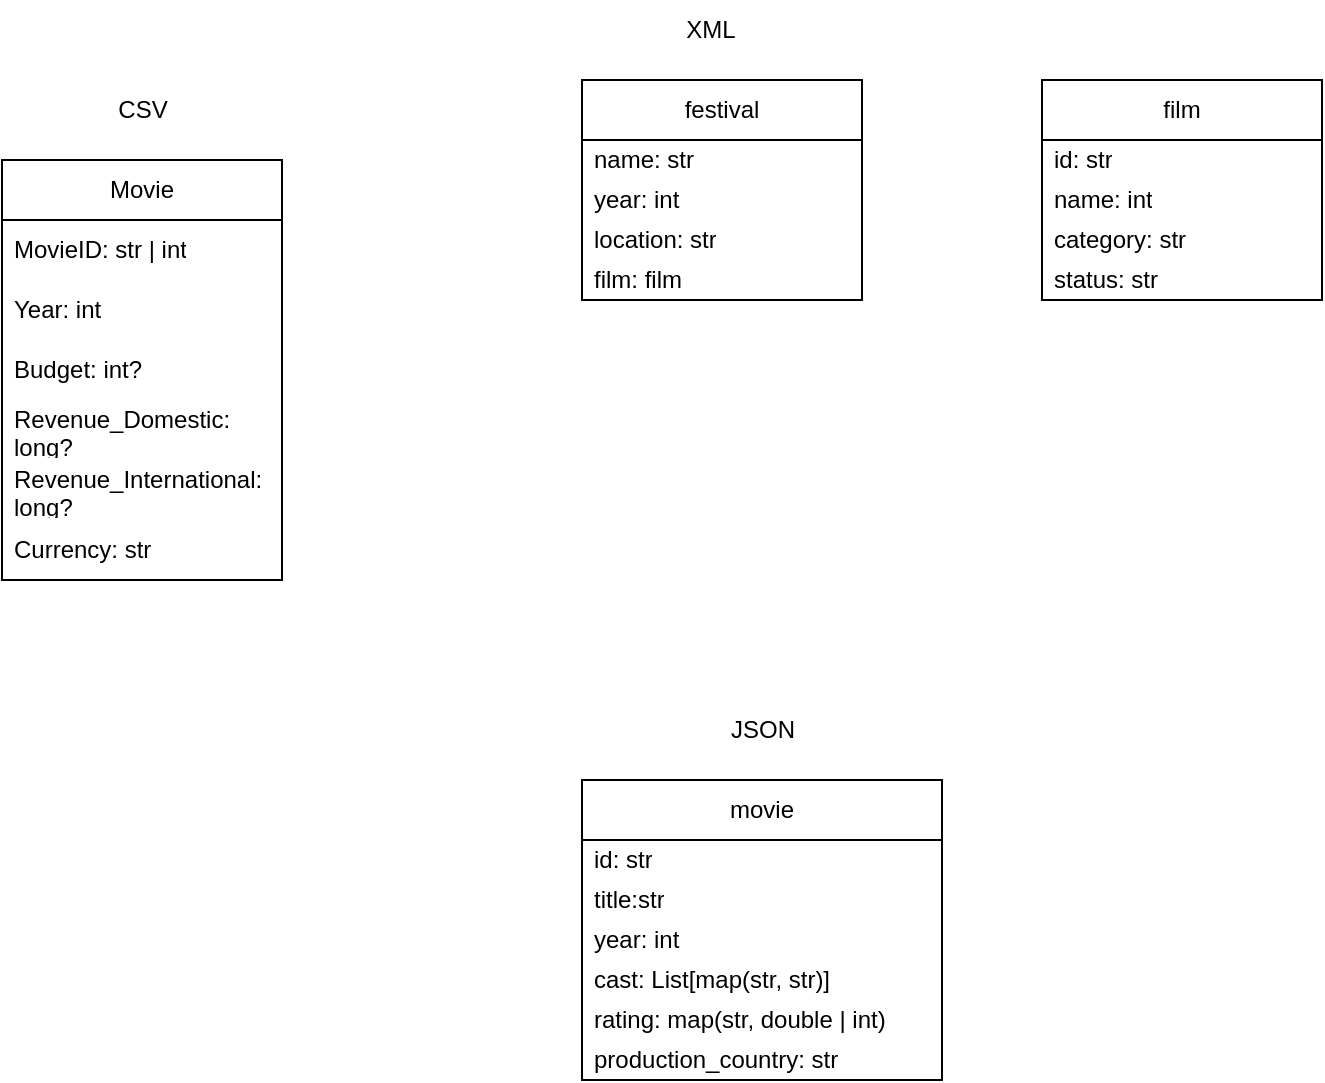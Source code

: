 <mxfile version="27.0.3">
  <diagram name="Seite-1" id="HOD5EU3kzwJefndJlHta">
    <mxGraphModel dx="1234" dy="631" grid="1" gridSize="10" guides="1" tooltips="1" connect="1" arrows="1" fold="1" page="1" pageScale="1" pageWidth="827" pageHeight="1169" math="0" shadow="0">
      <root>
        <mxCell id="0" />
        <mxCell id="1" parent="0" />
        <mxCell id="iqs2rpyJGkaZMWOoovAo-3" value="festival" style="swimlane;fontStyle=0;childLayout=stackLayout;horizontal=1;startSize=30;horizontalStack=0;resizeParent=1;resizeParentMax=0;resizeLast=0;collapsible=1;marginBottom=0;whiteSpace=wrap;html=1;" vertex="1" parent="1">
          <mxGeometry x="350" y="50" width="140" height="110" as="geometry" />
        </mxCell>
        <mxCell id="iqs2rpyJGkaZMWOoovAo-4" value="name: str" style="text;strokeColor=none;fillColor=none;align=left;verticalAlign=middle;spacingLeft=4;spacingRight=4;overflow=hidden;points=[[0,0.5],[1,0.5]];portConstraint=eastwest;rotatable=0;whiteSpace=wrap;html=1;" vertex="1" parent="iqs2rpyJGkaZMWOoovAo-3">
          <mxGeometry y="30" width="140" height="20" as="geometry" />
        </mxCell>
        <mxCell id="iqs2rpyJGkaZMWOoovAo-5" value="year: int&lt;span style=&quot;white-space: pre;&quot;&gt;&#x9;&lt;/span&gt;" style="text;strokeColor=none;fillColor=none;align=left;verticalAlign=middle;spacingLeft=4;spacingRight=4;overflow=hidden;points=[[0,0.5],[1,0.5]];portConstraint=eastwest;rotatable=0;whiteSpace=wrap;html=1;" vertex="1" parent="iqs2rpyJGkaZMWOoovAo-3">
          <mxGeometry y="50" width="140" height="20" as="geometry" />
        </mxCell>
        <mxCell id="iqs2rpyJGkaZMWOoovAo-6" value="location: str" style="text;strokeColor=none;fillColor=none;align=left;verticalAlign=middle;spacingLeft=4;spacingRight=4;overflow=hidden;points=[[0,0.5],[1,0.5]];portConstraint=eastwest;rotatable=0;whiteSpace=wrap;html=1;" vertex="1" parent="iqs2rpyJGkaZMWOoovAo-3">
          <mxGeometry y="70" width="140" height="20" as="geometry" />
        </mxCell>
        <mxCell id="iqs2rpyJGkaZMWOoovAo-13" value="film: film" style="text;strokeColor=none;fillColor=none;align=left;verticalAlign=middle;spacingLeft=4;spacingRight=4;overflow=hidden;points=[[0,0.5],[1,0.5]];portConstraint=eastwest;rotatable=0;whiteSpace=wrap;html=1;" vertex="1" parent="iqs2rpyJGkaZMWOoovAo-3">
          <mxGeometry y="90" width="140" height="20" as="geometry" />
        </mxCell>
        <mxCell id="iqs2rpyJGkaZMWOoovAo-9" value="film" style="swimlane;fontStyle=0;childLayout=stackLayout;horizontal=1;startSize=30;horizontalStack=0;resizeParent=1;resizeParentMax=0;resizeLast=0;collapsible=1;marginBottom=0;whiteSpace=wrap;html=1;" vertex="1" parent="1">
          <mxGeometry x="580" y="50" width="140" height="110" as="geometry" />
        </mxCell>
        <mxCell id="iqs2rpyJGkaZMWOoovAo-10" value="id: str" style="text;strokeColor=none;fillColor=none;align=left;verticalAlign=middle;spacingLeft=4;spacingRight=4;overflow=hidden;points=[[0,0.5],[1,0.5]];portConstraint=eastwest;rotatable=0;whiteSpace=wrap;html=1;" vertex="1" parent="iqs2rpyJGkaZMWOoovAo-9">
          <mxGeometry y="30" width="140" height="20" as="geometry" />
        </mxCell>
        <mxCell id="iqs2rpyJGkaZMWOoovAo-15" value="name: int" style="text;strokeColor=none;fillColor=none;align=left;verticalAlign=middle;spacingLeft=4;spacingRight=4;overflow=hidden;points=[[0,0.5],[1,0.5]];portConstraint=eastwest;rotatable=0;whiteSpace=wrap;html=1;" vertex="1" parent="iqs2rpyJGkaZMWOoovAo-9">
          <mxGeometry y="50" width="140" height="20" as="geometry" />
        </mxCell>
        <mxCell id="iqs2rpyJGkaZMWOoovAo-11" value="category: str" style="text;strokeColor=none;fillColor=none;align=left;verticalAlign=middle;spacingLeft=4;spacingRight=4;overflow=hidden;points=[[0,0.5],[1,0.5]];portConstraint=eastwest;rotatable=0;whiteSpace=wrap;html=1;" vertex="1" parent="iqs2rpyJGkaZMWOoovAo-9">
          <mxGeometry y="70" width="140" height="20" as="geometry" />
        </mxCell>
        <mxCell id="iqs2rpyJGkaZMWOoovAo-12" value="status: str" style="text;strokeColor=none;fillColor=none;align=left;verticalAlign=middle;spacingLeft=4;spacingRight=4;overflow=hidden;points=[[0,0.5],[1,0.5]];portConstraint=eastwest;rotatable=0;whiteSpace=wrap;html=1;" vertex="1" parent="iqs2rpyJGkaZMWOoovAo-9">
          <mxGeometry y="90" width="140" height="20" as="geometry" />
        </mxCell>
        <mxCell id="iqs2rpyJGkaZMWOoovAo-16" value="XML" style="text;html=1;align=center;verticalAlign=middle;resizable=0;points=[];autosize=1;strokeColor=none;fillColor=none;" vertex="1" parent="1">
          <mxGeometry x="389" y="10" width="50" height="30" as="geometry" />
        </mxCell>
        <mxCell id="iqs2rpyJGkaZMWOoovAo-17" value="JSON" style="text;html=1;align=center;verticalAlign=middle;resizable=0;points=[];autosize=1;strokeColor=none;fillColor=none;" vertex="1" parent="1">
          <mxGeometry x="410" y="360" width="60" height="30" as="geometry" />
        </mxCell>
        <mxCell id="iqs2rpyJGkaZMWOoovAo-18" value="movie" style="swimlane;fontStyle=0;childLayout=stackLayout;horizontal=1;startSize=30;horizontalStack=0;resizeParent=1;resizeParentMax=0;resizeLast=0;collapsible=1;marginBottom=0;whiteSpace=wrap;html=1;" vertex="1" parent="1">
          <mxGeometry x="350" y="400" width="180" height="150" as="geometry" />
        </mxCell>
        <mxCell id="iqs2rpyJGkaZMWOoovAo-19" value="id: str" style="text;strokeColor=none;fillColor=none;align=left;verticalAlign=middle;spacingLeft=4;spacingRight=4;overflow=hidden;points=[[0,0.5],[1,0.5]];portConstraint=eastwest;rotatable=0;whiteSpace=wrap;html=1;" vertex="1" parent="iqs2rpyJGkaZMWOoovAo-18">
          <mxGeometry y="30" width="180" height="20" as="geometry" />
        </mxCell>
        <mxCell id="iqs2rpyJGkaZMWOoovAo-20" value="title:str" style="text;strokeColor=none;fillColor=none;align=left;verticalAlign=middle;spacingLeft=4;spacingRight=4;overflow=hidden;points=[[0,0.5],[1,0.5]];portConstraint=eastwest;rotatable=0;whiteSpace=wrap;html=1;" vertex="1" parent="iqs2rpyJGkaZMWOoovAo-18">
          <mxGeometry y="50" width="180" height="20" as="geometry" />
        </mxCell>
        <mxCell id="iqs2rpyJGkaZMWOoovAo-21" value="year: int" style="text;strokeColor=none;fillColor=none;align=left;verticalAlign=middle;spacingLeft=4;spacingRight=4;overflow=hidden;points=[[0,0.5],[1,0.5]];portConstraint=eastwest;rotatable=0;whiteSpace=wrap;html=1;" vertex="1" parent="iqs2rpyJGkaZMWOoovAo-18">
          <mxGeometry y="70" width="180" height="20" as="geometry" />
        </mxCell>
        <mxCell id="iqs2rpyJGkaZMWOoovAo-22" value="&lt;div&gt;cast: List[map(str, str)]&lt;/div&gt;" style="text;strokeColor=none;fillColor=none;align=left;verticalAlign=middle;spacingLeft=4;spacingRight=4;overflow=hidden;points=[[0,0.5],[1,0.5]];portConstraint=eastwest;rotatable=0;whiteSpace=wrap;html=1;" vertex="1" parent="iqs2rpyJGkaZMWOoovAo-18">
          <mxGeometry y="90" width="180" height="20" as="geometry" />
        </mxCell>
        <mxCell id="iqs2rpyJGkaZMWOoovAo-37" value="rating: map(str, double | int)" style="text;strokeColor=none;fillColor=none;align=left;verticalAlign=middle;spacingLeft=4;spacingRight=4;overflow=hidden;points=[[0,0.5],[1,0.5]];portConstraint=eastwest;rotatable=0;whiteSpace=wrap;html=1;" vertex="1" parent="iqs2rpyJGkaZMWOoovAo-18">
          <mxGeometry y="110" width="180" height="20" as="geometry" />
        </mxCell>
        <mxCell id="iqs2rpyJGkaZMWOoovAo-38" value="production_country: str" style="text;strokeColor=none;fillColor=none;align=left;verticalAlign=middle;spacingLeft=4;spacingRight=4;overflow=hidden;points=[[0,0.5],[1,0.5]];portConstraint=eastwest;rotatable=0;whiteSpace=wrap;html=1;" vertex="1" parent="iqs2rpyJGkaZMWOoovAo-18">
          <mxGeometry y="130" width="180" height="20" as="geometry" />
        </mxCell>
        <mxCell id="iqs2rpyJGkaZMWOoovAo-25" value="Movie" style="swimlane;fontStyle=0;childLayout=stackLayout;horizontal=1;startSize=30;horizontalStack=0;resizeParent=1;resizeParentMax=0;resizeLast=0;collapsible=1;marginBottom=0;whiteSpace=wrap;html=1;" vertex="1" parent="1">
          <mxGeometry x="60" y="90" width="140" height="210" as="geometry" />
        </mxCell>
        <mxCell id="iqs2rpyJGkaZMWOoovAo-26" value="MovieID: str | int" style="text;strokeColor=none;fillColor=none;align=left;verticalAlign=middle;spacingLeft=4;spacingRight=4;overflow=hidden;points=[[0,0.5],[1,0.5]];portConstraint=eastwest;rotatable=0;whiteSpace=wrap;html=1;" vertex="1" parent="iqs2rpyJGkaZMWOoovAo-25">
          <mxGeometry y="30" width="140" height="30" as="geometry" />
        </mxCell>
        <mxCell id="iqs2rpyJGkaZMWOoovAo-27" value="Year: int" style="text;strokeColor=none;fillColor=none;align=left;verticalAlign=middle;spacingLeft=4;spacingRight=4;overflow=hidden;points=[[0,0.5],[1,0.5]];portConstraint=eastwest;rotatable=0;whiteSpace=wrap;html=1;" vertex="1" parent="iqs2rpyJGkaZMWOoovAo-25">
          <mxGeometry y="60" width="140" height="30" as="geometry" />
        </mxCell>
        <mxCell id="iqs2rpyJGkaZMWOoovAo-28" value="Budget: int?" style="text;strokeColor=none;fillColor=none;align=left;verticalAlign=middle;spacingLeft=4;spacingRight=4;overflow=hidden;points=[[0,0.5],[1,0.5]];portConstraint=eastwest;rotatable=0;whiteSpace=wrap;html=1;" vertex="1" parent="iqs2rpyJGkaZMWOoovAo-25">
          <mxGeometry y="90" width="140" height="30" as="geometry" />
        </mxCell>
        <mxCell id="iqs2rpyJGkaZMWOoovAo-29" value="Revenue_Domestic: long?" style="text;strokeColor=none;fillColor=none;align=left;verticalAlign=middle;spacingLeft=4;spacingRight=4;overflow=hidden;points=[[0,0.5],[1,0.5]];portConstraint=eastwest;rotatable=0;whiteSpace=wrap;html=1;" vertex="1" parent="iqs2rpyJGkaZMWOoovAo-25">
          <mxGeometry y="120" width="140" height="30" as="geometry" />
        </mxCell>
        <mxCell id="iqs2rpyJGkaZMWOoovAo-30" value="Revenue_International: long?" style="text;strokeColor=none;fillColor=none;align=left;verticalAlign=middle;spacingLeft=4;spacingRight=4;overflow=hidden;points=[[0,0.5],[1,0.5]];portConstraint=eastwest;rotatable=0;whiteSpace=wrap;html=1;" vertex="1" parent="iqs2rpyJGkaZMWOoovAo-25">
          <mxGeometry y="150" width="140" height="30" as="geometry" />
        </mxCell>
        <mxCell id="iqs2rpyJGkaZMWOoovAo-31" value="&lt;div&gt;Currency: str&lt;/div&gt;" style="text;strokeColor=none;fillColor=none;align=left;verticalAlign=middle;spacingLeft=4;spacingRight=4;overflow=hidden;points=[[0,0.5],[1,0.5]];portConstraint=eastwest;rotatable=0;whiteSpace=wrap;html=1;" vertex="1" parent="iqs2rpyJGkaZMWOoovAo-25">
          <mxGeometry y="180" width="140" height="30" as="geometry" />
        </mxCell>
        <mxCell id="iqs2rpyJGkaZMWOoovAo-39" value="CSV" style="text;html=1;align=center;verticalAlign=middle;resizable=0;points=[];autosize=1;strokeColor=none;fillColor=none;" vertex="1" parent="1">
          <mxGeometry x="105" y="50" width="50" height="30" as="geometry" />
        </mxCell>
      </root>
    </mxGraphModel>
  </diagram>
</mxfile>
